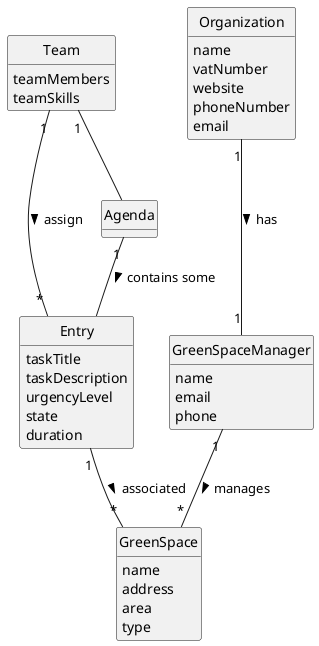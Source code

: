 @startuml
skinparam monochrome true
skinparam packageStyle rectangle
skinparam shadowing false
skinparam classAttributeIconSize 0
hide circle
hide methods


class Organization {
    name
    vatNumber
    website
    phoneNumber
    email
}

class GreenSpace {
   name
   address
   area
   type
}

class Entry {
  taskTitle
  taskDescription
  urgencyLevel
  state
  duration
}

class GreenSpaceManager {
    name
    email
    phone
}

class Agenda{

}



class Team{
    teamMembers
    teamSkills
}



Organization "1" --- "1" GreenSpaceManager : has >
Entry "1" --"*" GreenSpace: associated >
GreenSpaceManager "1" -- "*" GreenSpace : manages >
Agenda "1" --  Entry : contains some >
Team "1" - "*" Entry: assign >
Team"1"-- Agenda
@enduml